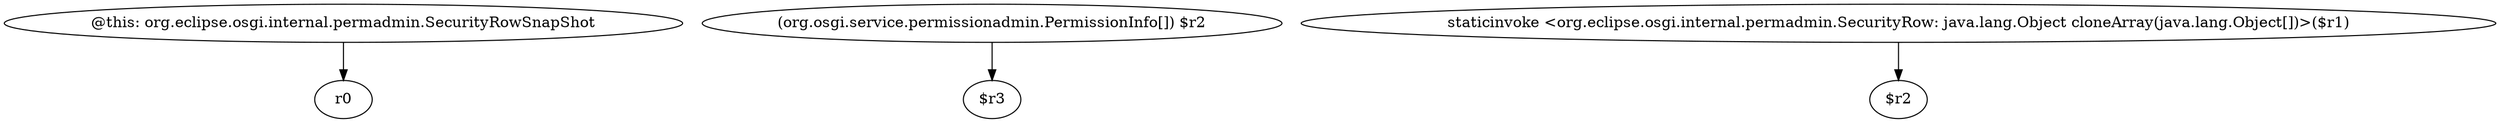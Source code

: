 digraph g {
0[label="@this: org.eclipse.osgi.internal.permadmin.SecurityRowSnapShot"]
1[label="r0"]
0->1[label=""]
2[label="(org.osgi.service.permissionadmin.PermissionInfo[]) $r2"]
3[label="$r3"]
2->3[label=""]
4[label="staticinvoke <org.eclipse.osgi.internal.permadmin.SecurityRow: java.lang.Object cloneArray(java.lang.Object[])>($r1)"]
5[label="$r2"]
4->5[label=""]
}